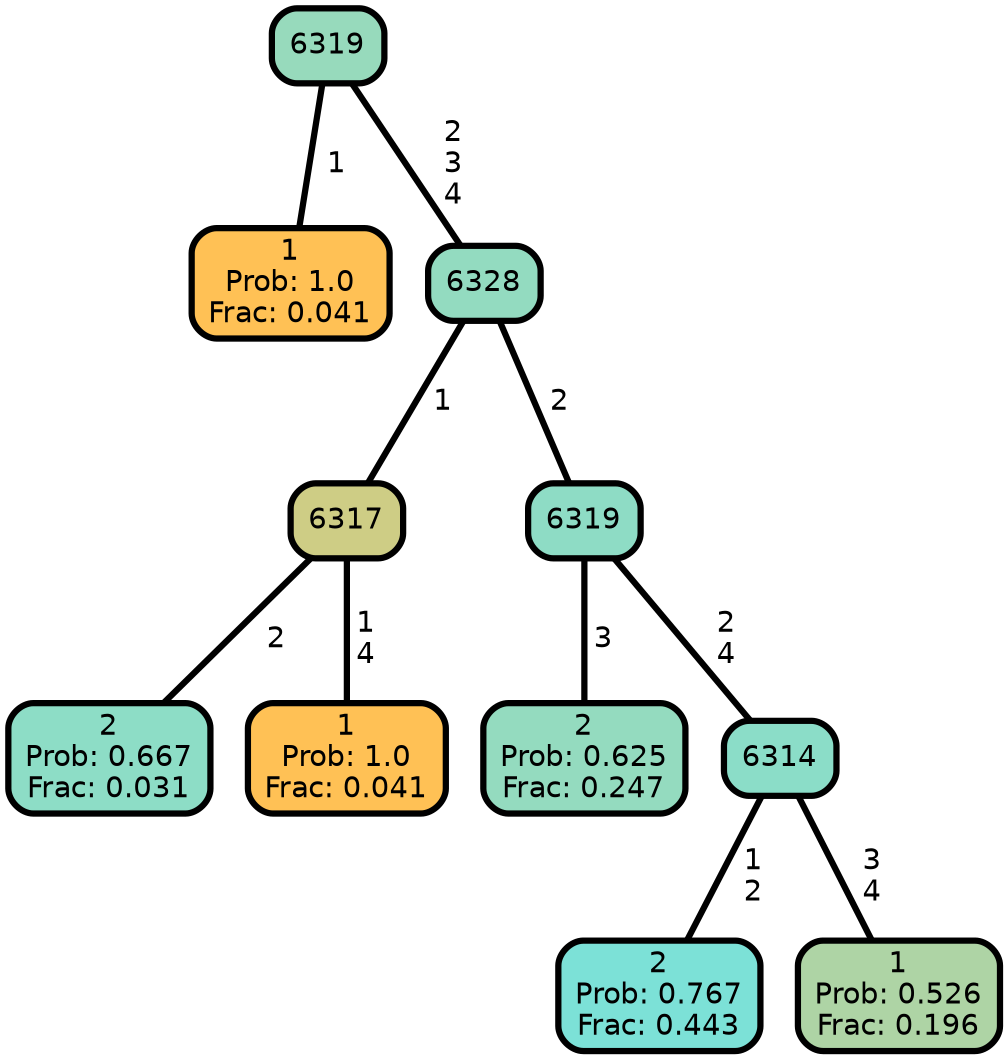 graph Tree {
node [shape=box, style="filled, rounded",color="black",penwidth="3",fontcolor="black",                 fontname=helvetica] ;
graph [ranksep="0 equally", splines=straight,                 bgcolor=transparent, dpi=200] ;
edge [fontname=helvetica, color=black] ;
0 [label="1
Prob: 1.0
Frac: 0.041", fillcolor="#ffc155"] ;
1 [label="6319", fillcolor="#97dabc"] ;
2 [label="2
Prob: 0.667
Frac: 0.031", fillcolor="#8dddc6"] ;
3 [label="6317", fillcolor="#cecd85"] ;
4 [label="1
Prob: 1.0
Frac: 0.041", fillcolor="#ffc155"] ;
5 [label="6328", fillcolor="#93dbc0"] ;
6 [label="2
Prob: 0.625
Frac: 0.247", fillcolor="#94dbbf"] ;
7 [label="6319", fillcolor="#8edcc5"] ;
8 [label="2
Prob: 0.767
Frac: 0.443", fillcolor="#7ce1d7"] ;
9 [label="6314", fillcolor="#8bddc8"] ;
10 [label="1
Prob: 0.526
Frac: 0.196", fillcolor="#aed4a5"] ;
1 -- 0 [label=" 1",penwidth=3] ;
1 -- 5 [label=" 2\n 3\n 4",penwidth=3] ;
3 -- 2 [label=" 2",penwidth=3] ;
3 -- 4 [label=" 1\n 4",penwidth=3] ;
5 -- 3 [label=" 1",penwidth=3] ;
5 -- 7 [label=" 2",penwidth=3] ;
7 -- 6 [label=" 3",penwidth=3] ;
7 -- 9 [label=" 2\n 4",penwidth=3] ;
9 -- 8 [label=" 1\n 2",penwidth=3] ;
9 -- 10 [label=" 3\n 4",penwidth=3] ;
{rank = same;}}